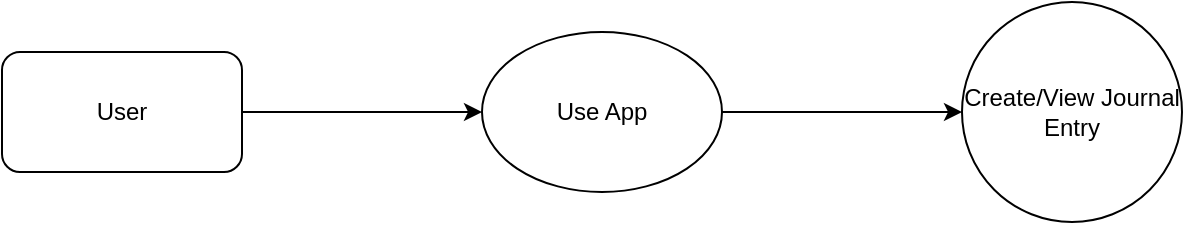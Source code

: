 <mxfile version="24.7.16">
  <diagram name="Page-1" id="0KOAP7LTSukarD2AsWAS">
    <mxGraphModel dx="2924" dy="1152" grid="1" gridSize="10" guides="1" tooltips="1" connect="1" arrows="1" fold="1" page="1" pageScale="1" pageWidth="850" pageHeight="1100" math="0" shadow="0">
      <root>
        <mxCell id="0" />
        <mxCell id="1" parent="0" />
        <mxCell id="ADoh27ED5JkUL0t0Kjl8-1" value="User" style="rounded=1;whiteSpace=wrap;html=1;" vertex="1" parent="1">
          <mxGeometry x="-320" y="120" width="120" height="60" as="geometry" />
        </mxCell>
        <mxCell id="ADoh27ED5JkUL0t0Kjl8-2" value="Use App" style="ellipse;whiteSpace=wrap;html=1;" vertex="1" parent="1">
          <mxGeometry x="-80" y="110" width="120" height="80" as="geometry" />
        </mxCell>
        <mxCell id="ADoh27ED5JkUL0t0Kjl8-3" value="Create/View Journal Entry" style="ellipse;whiteSpace=wrap;html=1;aspect=fixed;" vertex="1" parent="1">
          <mxGeometry x="160" y="95" width="110" height="110" as="geometry" />
        </mxCell>
        <mxCell id="ADoh27ED5JkUL0t0Kjl8-4" value="" style="endArrow=classic;html=1;rounded=0;exitX=1;exitY=0.5;exitDx=0;exitDy=0;entryX=0;entryY=0.5;entryDx=0;entryDy=0;" edge="1" parent="1" source="ADoh27ED5JkUL0t0Kjl8-1" target="ADoh27ED5JkUL0t0Kjl8-2">
          <mxGeometry width="50" height="50" relative="1" as="geometry">
            <mxPoint x="-170" y="170" as="sourcePoint" />
            <mxPoint x="-120" y="120" as="targetPoint" />
          </mxGeometry>
        </mxCell>
        <mxCell id="ADoh27ED5JkUL0t0Kjl8-5" value="" style="endArrow=classic;html=1;rounded=0;exitX=1;exitY=0.5;exitDx=0;exitDy=0;entryX=0;entryY=0.5;entryDx=0;entryDy=0;" edge="1" parent="1" source="ADoh27ED5JkUL0t0Kjl8-2" target="ADoh27ED5JkUL0t0Kjl8-3">
          <mxGeometry width="50" height="50" relative="1" as="geometry">
            <mxPoint x="80" y="210" as="sourcePoint" />
            <mxPoint x="130" y="160" as="targetPoint" />
          </mxGeometry>
        </mxCell>
      </root>
    </mxGraphModel>
  </diagram>
</mxfile>
